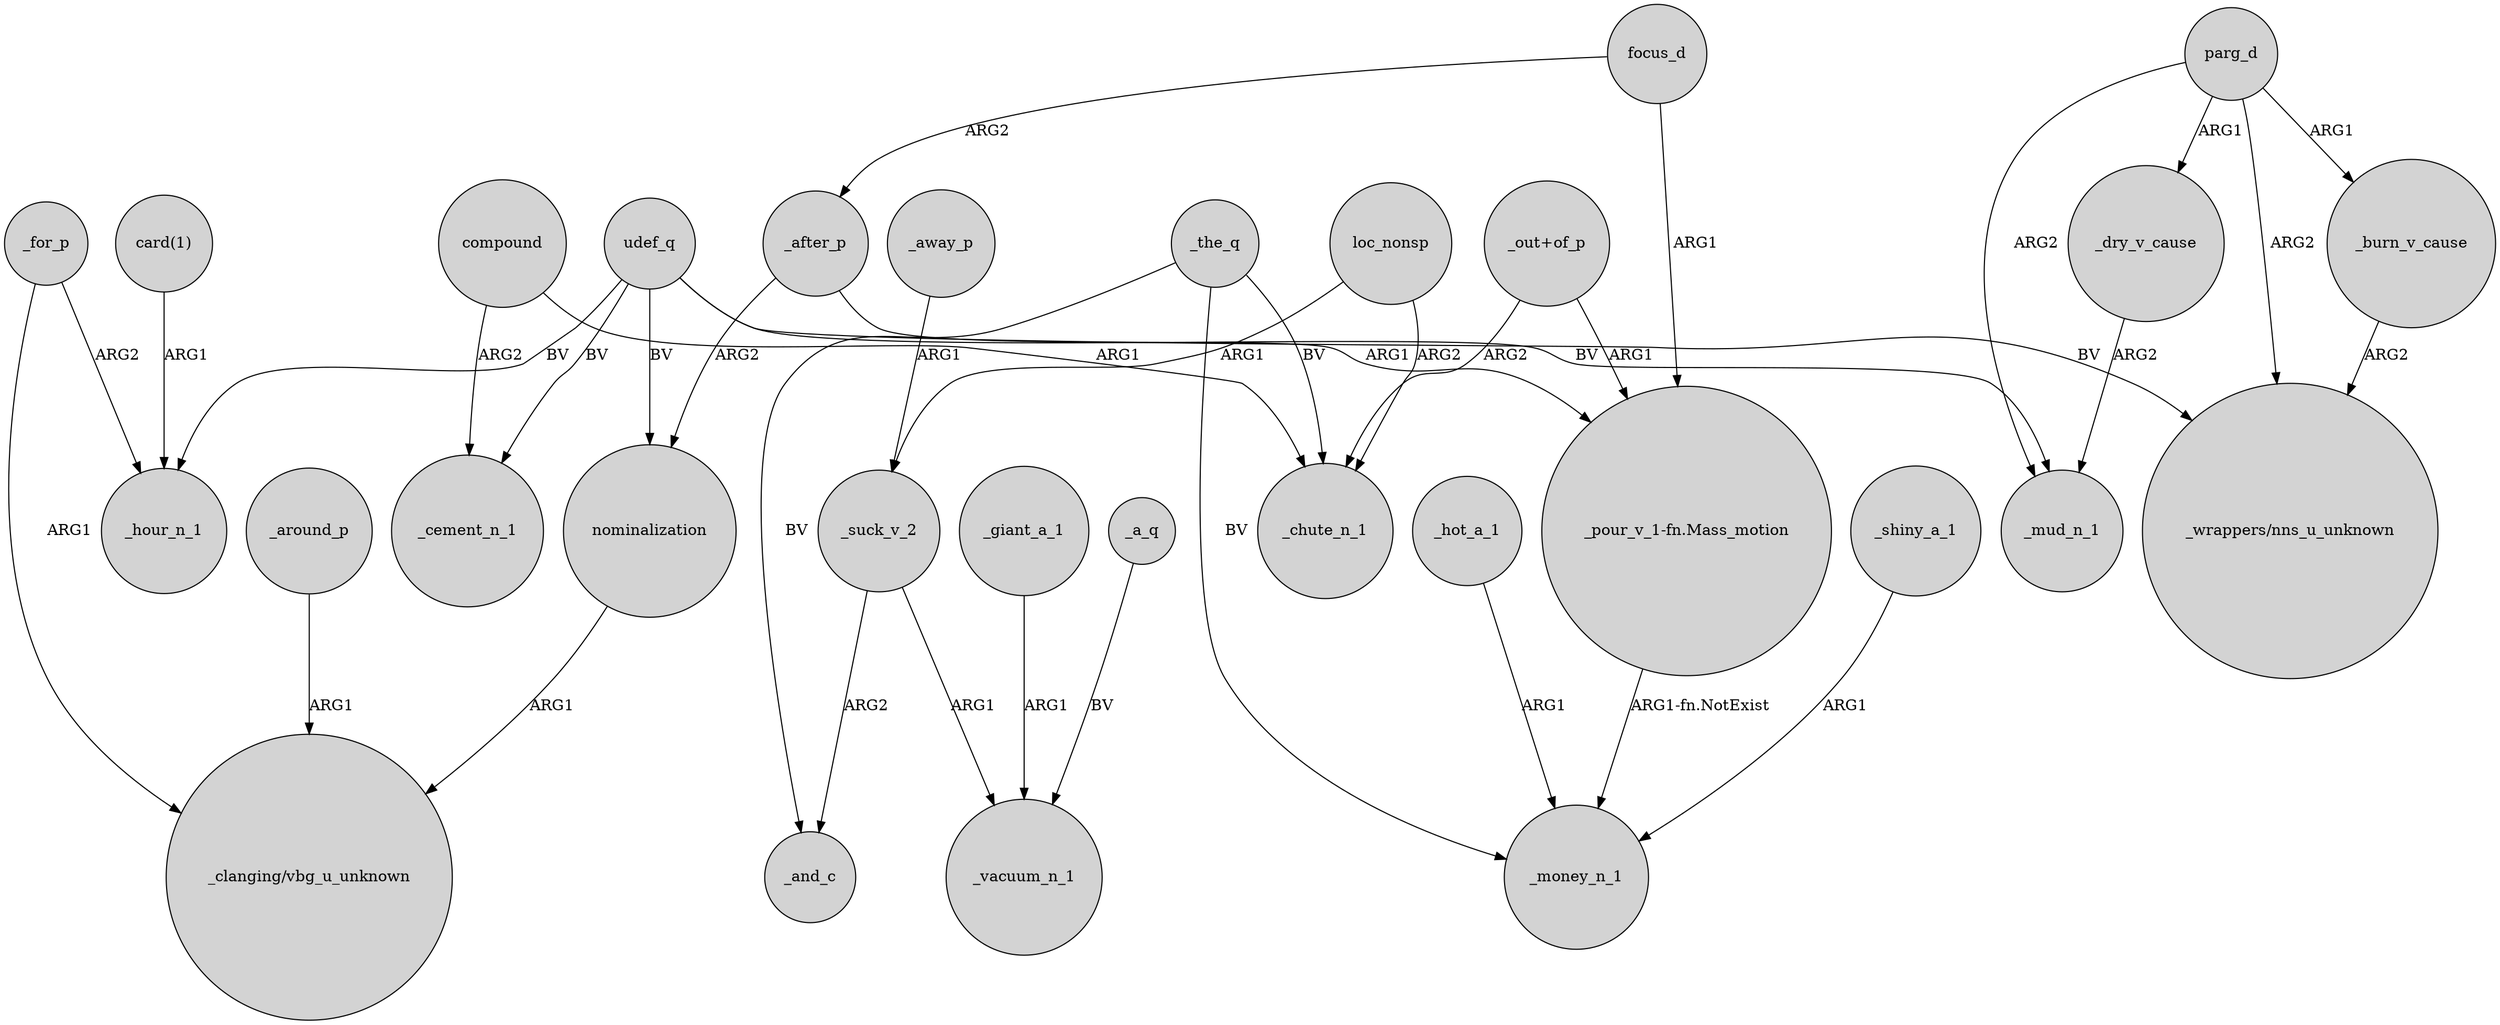 digraph {
	node [shape=circle style=filled]
	nominalization -> "_clanging/vbg_u_unknown" [label=ARG1]
	_giant_a_1 -> _vacuum_n_1 [label=ARG1]
	_for_p -> _hour_n_1 [label=ARG2]
	_the_q -> _and_c [label=BV]
	_hot_a_1 -> _money_n_1 [label=ARG1]
	focus_d -> _after_p [label=ARG2]
	_the_q -> _money_n_1 [label=BV]
	compound -> _cement_n_1 [label=ARG2]
	parg_d -> _burn_v_cause [label=ARG1]
	_for_p -> "_clanging/vbg_u_unknown" [label=ARG1]
	_away_p -> _suck_v_2 [label=ARG1]
	_suck_v_2 -> _and_c [label=ARG2]
	"_pour_v_1-fn.Mass_motion" -> _money_n_1 [label="ARG1-fn.NotExist"]
	udef_q -> _hour_n_1 [label=BV]
	_after_p -> "_pour_v_1-fn.Mass_motion" [label=ARG1]
	compound -> _chute_n_1 [label=ARG1]
	_around_p -> "_clanging/vbg_u_unknown" [label=ARG1]
	loc_nonsp -> _suck_v_2 [label=ARG1]
	"card(1)" -> _hour_n_1 [label=ARG1]
	focus_d -> "_pour_v_1-fn.Mass_motion" [label=ARG1]
	_dry_v_cause -> _mud_n_1 [label=ARG2]
	_burn_v_cause -> "_wrappers/nns_u_unknown" [label=ARG2]
	_shiny_a_1 -> _money_n_1 [label=ARG1]
	parg_d -> _dry_v_cause [label=ARG1]
	udef_q -> "_wrappers/nns_u_unknown" [label=BV]
	_the_q -> _chute_n_1 [label=BV]
	udef_q -> nominalization [label=BV]
	udef_q -> _cement_n_1 [label=BV]
	loc_nonsp -> _chute_n_1 [label=ARG2]
	"_out+of_p" -> _chute_n_1 [label=ARG2]
	"_out+of_p" -> "_pour_v_1-fn.Mass_motion" [label=ARG1]
	udef_q -> _mud_n_1 [label=BV]
	_a_q -> _vacuum_n_1 [label=BV]
	parg_d -> _mud_n_1 [label=ARG2]
	parg_d -> "_wrappers/nns_u_unknown" [label=ARG2]
	_after_p -> nominalization [label=ARG2]
	_suck_v_2 -> _vacuum_n_1 [label=ARG1]
}
